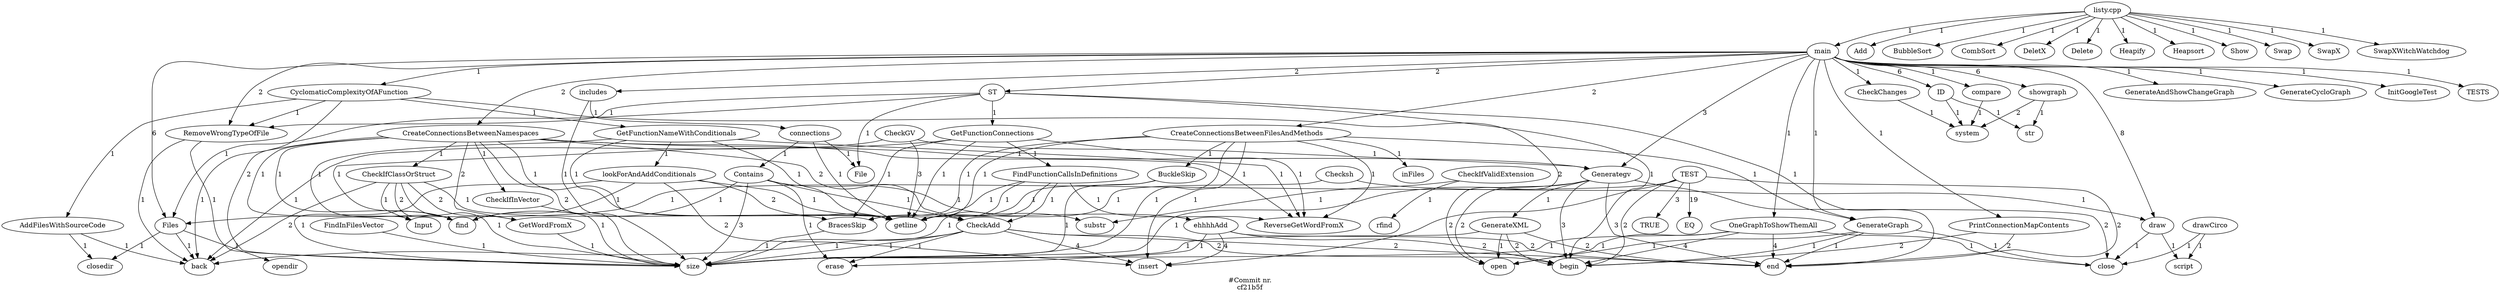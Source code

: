 
digraph foo{
"AddFilesWithSourceCode"->"back"[label = "1"];
"AddFilesWithSourceCode"->"closedir"[label = "1"];
"BracesSkip"->"size"[label = "1"];
"BuckleSkip"->"getline"[label = "1"];
"BuckleSkip"->"size"[label = "1"];
"CheckAdd"->"back"[label = "1"];
"CheckAdd"->"begin"[label = "2"];
"CheckAdd"->"end"[label = "2"];
"CheckAdd"->"erase"[label = "1"];
"CheckAdd"->"insert"[label = "4"];
"CheckAdd"->"size"[label = "1"];
"CheckChanges"->"system"[label = "1"];
"CheckGV"->"Generategv"[label = "1"];
"CheckGV"->"back"[label = "1"];
"CheckGV"->"getline"[label = "3"];
"CheckIfClassOrStruct"->"GetWordFromX"[label = "2"];
"CheckIfClassOrStruct"->"Input"[label = "1"];
"CheckIfClassOrStruct"->"back"[label = "2"];
"CheckIfClassOrStruct"->"find"[label = "2"];
"CheckIfClassOrStruct"->"getline"[label = "1"];
"CheckIfClassOrStruct"->"size"[label = "1"];
"CheckIfInVector"->"size"[label = "1"];
"CheckIfValidExtension"->"rfind"[label = "1"];
"CheckIfValidExtension"->"substr"[label = "1"];
"Checksh"->"draw"[label = "1"];
"Checksh"->"getline"[label = "1"];
"Contains"->"CheckAdd"[label = "1"];
"Contains"->"erase"[label = "1"];
"Contains"->"find"[label = "1"];
"Contains"->"size"[label = "3"];
"Contains"->"substr"[label = "1"];
"CreateConnectionsBetweenFilesAndMethods"->"BracesSkip"[label = "1"];
"CreateConnectionsBetweenFilesAndMethods"->"BuckleSkip"[label = "1"];
"CreateConnectionsBetweenFilesAndMethods"->"GenerateGraph"[label = "1"];
"CreateConnectionsBetweenFilesAndMethods"->"ReverseGetWordFromX"[label = "1"];
"CreateConnectionsBetweenFilesAndMethods"->"getline"[label = "1"];
"CreateConnectionsBetweenFilesAndMethods"->"inFiles"[label = "1"];
"CreateConnectionsBetweenFilesAndMethods"->"insert"[label = "1"];
"CreateConnectionsBetweenFilesAndMethods"->"size"[label = "1"];
"CreateConnectionsBetweenNamespaces"->"CheckAdd"[label = "2"];
"CreateConnectionsBetweenNamespaces"->"CheckIfClassOrStruct"[label = "1"];
"CreateConnectionsBetweenNamespaces"->"CheckIfInVector"[label = "1"];
"CreateConnectionsBetweenNamespaces"->"Generategv"[label = "1"];
"CreateConnectionsBetweenNamespaces"->"GetWordFromX"[label = "2"];
"CreateConnectionsBetweenNamespaces"->"Input"[label = "1"];
"CreateConnectionsBetweenNamespaces"->"ReverseGetWordFromX"[label = "1"];
"CreateConnectionsBetweenNamespaces"->"back"[label = "1"];
"CreateConnectionsBetweenNamespaces"->"find"[label = "1"];
"CreateConnectionsBetweenNamespaces"->"getline"[label = "1"];
"CreateConnectionsBetweenNamespaces"->"size"[label = "2"];
"CyclomaticComplexityOfAFunction"->"AddFilesWithSourceCode"[label = "1"];
"CyclomaticComplexityOfAFunction"->"GetFunctionNameWithConditionals"[label = "1"];
"CyclomaticComplexityOfAFunction"->"RemoveWrongTypeOfFile"[label = "1"];
"CyclomaticComplexityOfAFunction"->"open"[label = "2"];
"CyclomaticComplexityOfAFunction"->"size"[label = "2"];
"Files"->"back"[label = "1"];
"Files"->"closedir"[label = "1"];
"Files"->"opendir"[label = "1"];
"FindFunctionCallsInDefinitions"->"BracesSkip"[label = "1"];
"FindFunctionCallsInDefinitions"->"CheckAdd"[label = "1"];
"FindFunctionCallsInDefinitions"->"ReverseGetWordFromX"[label = "1"];
"FindFunctionCallsInDefinitions"->"getline"[label = "1"];
"FindFunctionCallsInDefinitions"->"size"[label = "1"];
"FindInFilesVector"->"size"[label = "1"];
"GenerateGraph"->"begin"[label = "1"];
"GenerateGraph"->"close"[label = "1"];
"GenerateGraph"->"end"[label = "1"];
"GenerateGraph"->"open"[label = "1"];
"GenerateXML"->"begin"[label = "2"];
"GenerateXML"->"end"[label = "2"];
"GenerateXML"->"open"[label = "1"];
"GenerateXML"->"size"[label = "1"];
"Generategv"->"GenerateXML"[label = "1"];
"Generategv"->"begin"[label = "3"];
"Generategv"->"close"[label = "2"];
"Generategv"->"end"[label = "3"];
"Generategv"->"open"[label = "2"];
"Generategv"->"size"[label = "1"];
"GetFunctionConnections"->"BracesSkip"[label = "1"];
"GetFunctionConnections"->"FindFunctionCallsInDefinitions"[label = "1"];
"GetFunctionConnections"->"ReverseGetWordFromX"[label = "1"];
"GetFunctionConnections"->"find"[label = "1"];
"GetFunctionConnections"->"getline"[label = "1"];
"GetFunctionNameWithConditionals"->"BracesSkip"[label = "1"];
"GetFunctionNameWithConditionals"->"ReverseGetWordFromX"[label = "1"];
"GetFunctionNameWithConditionals"->"find"[label = "1"];
"GetFunctionNameWithConditionals"->"getline"[label = "1"];
"GetFunctionNameWithConditionals"->"lookForAndAddConditionals"[label = "1"];
"GetWordFromX"->"size"[label = "1"];
"ID"->"str"[label = "1"];
"ID"->"system"[label = "1"];
"OneGraphToShowThemAll"->"begin"[label = "4"];
"OneGraphToShowThemAll"->"close"[label = "1"];
"OneGraphToShowThemAll"->"end"[label = "4"];
"OneGraphToShowThemAll"->"open"[label = "1"];
"OneGraphToShowThemAll"->"size"[label = "1"];
"PrintConnectionMapContents"->"begin"[label = "2"];
"PrintConnectionMapContents"->"end"[label = "2"];
"RemoveWrongTypeOfFile"->"back"[label = "1"];
"RemoveWrongTypeOfFile"->"size"[label = "1"];
"ST"->"File"[label = "1"];
"ST"->"Files"[label = "1"];
"ST"->"GetFunctionConnections"[label = "1"];
"ST"->"RemoveWrongTypeOfFile"[label = "1"];
"ST"->"begin"[label = "1"];
"ST"->"end"[label = "1"];
"TEST"->"EQ"[label = "19"];
"TEST"->"Files"[label = "1"];
"TEST"->"TRUE"[label = "3"];
"TEST"->"begin"[label = "2"];
"TEST"->"end"[label = "2"];
"TEST"->"insert"[label = "2"];
"compare"->"system"[label = "1"];
"connections"->"Contains"[label = "1"];
"connections"->"File"[label = "1"];
"connections"->"getline"[label = "1"];
"draw"->"close"[label = "1"];
"draw"->"script"[label = "1"];
"drawCirco"->"close"[label = "1"];
"drawCirco"->"script"[label = "1"];
"ehhhhAdd"->"begin"[label = "2"];
"ehhhhAdd"->"end"[label = "2"];
"ehhhhAdd"->"erase"[label = "1"];
"ehhhhAdd"->"insert"[label = "4"];
"includes"->"connections"[label = "1"];
"includes"->"size"[label = "1"];
"lookForAndAddConditionals"->"ehhhhAdd"[label = "1"];
"lookForAndAddConditionals"->"find"[label = "1"];
"lookForAndAddConditionals"->"getline"[label = "2"];
"lookForAndAddConditionals"->"insert"[label = "2"];
"lookForAndAddConditionals"->"size"[label = "1"];
"main"->"CheckChanges"[label = "1"];
"main"->"CreateConnectionsBetweenFilesAndMethods"[label = "2"];
"main"->"CreateConnectionsBetweenNamespaces"[label = "2"];
"main"->"CyclomaticComplexityOfAFunction"[label = "1"];
"main"->"Files"[label = "6"];
"main"->"GenerateAndShowChangeGraph"[label = "1"];
"main"->"GenerateCycloGraph"[label = "1"];
"main"->"GenerateGraph"[label = "1"];
"main"->"Generategv"[label = "3"];
"main"->"ID"[label = "6"];
"main"->"InitGoogleTest"[label = "1"];
"main"->"OneGraphToShowThemAll"[label = "1"];
"main"->"PrintConnectionMapContents"[label = "1"];
"main"->"RemoveWrongTypeOfFile"[label = "2"];
"main"->"ST"[label = "2"];
"main"->"TESTS"[label = "1"];
"main"->"compare"[label = "1"];
"main"->"draw"[label = "8"];
"main"->"includes"[label = "2"];
"main"->"showgraph"[label = "6"];
"showgraph"->"str"[label = "1"];
"showgraph"->"system"[label = "2"];
"listy.cpp"->"Add"[label = "1"];
"listy.cpp"->"BubbleSort"[label = "1"];
"listy.cpp"->"CombSort"[label = "1"];
"listy.cpp"->"DeletX"[label = "1"];
"listy.cpp"->"Delete"[label = "1"];
"listy.cpp"->"Heapify"[label = "1"];
"listy.cpp"->"Heapsort"[label = "1"];
"listy.cpp"->"Show"[label = "1"];
"listy.cpp"->"Swap"[label = "1"];
"listy.cpp"->"SwapX"[label = "1"];
"listy.cpp"->"SwapXWitchWatchdog"[label = "1"];
"listy.cpp"->"main"[label = "1"];
label = "#Commit nr.
cf21b5f
"
}
